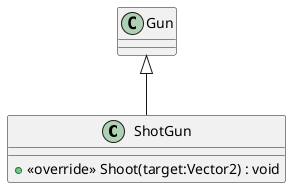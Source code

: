 @startuml
class ShotGun {
    + <<override>> Shoot(target:Vector2) : void
}
Gun <|-- ShotGun
@enduml
